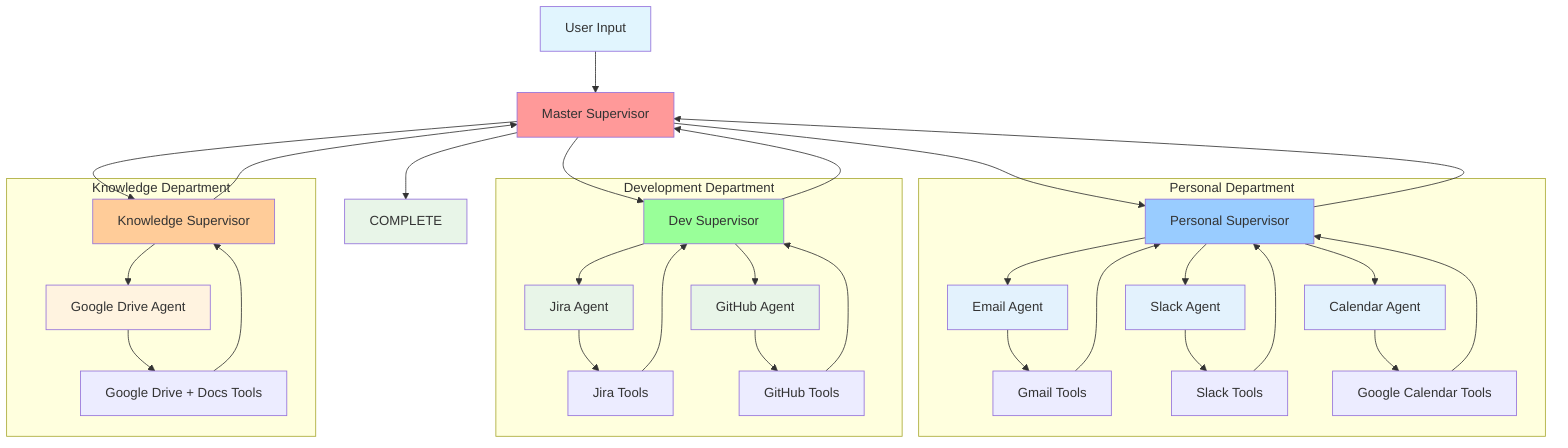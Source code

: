 graph TD
    A[User Input] --> B[Master Supervisor]
    
    B --> C[Personal Supervisor]
    B --> D[Dev Supervisor]
    B --> E[Knowledge Supervisor]
    B --> F[COMPLETE]
    
    subgraph "Personal Department"
        C --> G[Email Agent]
        C --> H[Slack Agent]
        C --> I[Calendar Agent]
        
        G --> J[Gmail Tools]
        H --> K[Slack Tools]
        I --> L[Google Calendar Tools]
        
        J --> C
        K --> C
        L --> C
    end
    
    subgraph "Development Department"
        D --> M[Jira Agent]
        D --> N[GitHub Agent]
        
        M --> O[Jira Tools]
        N --> P[GitHub Tools]
        
        O --> D
        P --> D
    end
    
    subgraph "Knowledge Department"
        E --> Q[Google Drive Agent]
        
        Q --> R[Google Drive + Docs Tools]
        
        R --> E
    end
    
    C --> B
    D --> B
    E --> B
    
    style A fill:#e1f5fe
    style F fill:#e8f5e8
    style B fill:#ff9999
    style C fill:#99ccff
    style D fill:#99ff99
    style E fill:#ffcc99
    style G fill:#e3f2fd
    style H fill:#e3f2fd
    style I fill:#e3f2fd
    style M fill:#e8f5e8
    style N fill:#e8f5e8
    style Q fill:#fff3e0